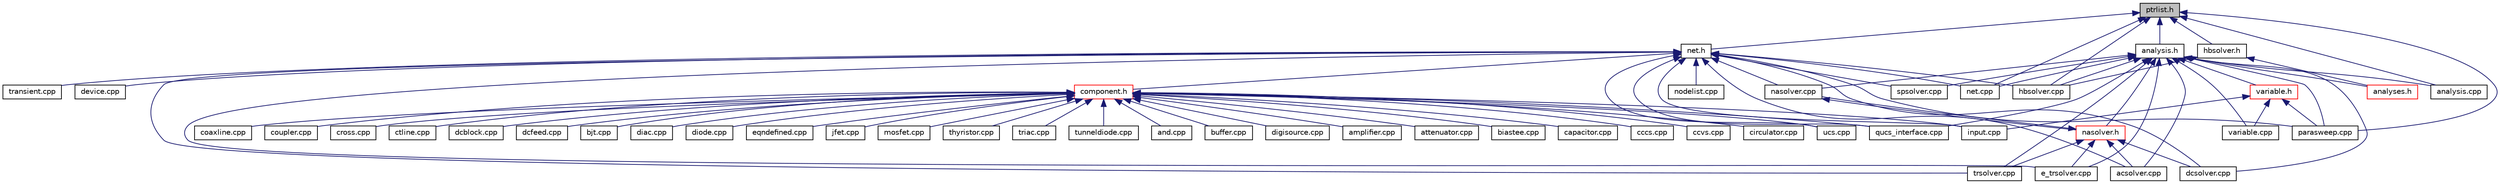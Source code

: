 digraph G
{
  edge [fontname="Helvetica",fontsize="10",labelfontname="Helvetica",labelfontsize="10"];
  node [fontname="Helvetica",fontsize="10",shape=record];
  Node1 [label="ptrlist.h",height=0.2,width=0.4,color="black", fillcolor="grey75", style="filled" fontcolor="black"];
  Node1 -> Node2 [dir="back",color="midnightblue",fontsize="10",style="solid",fontname="Helvetica"];
  Node2 [label="net.h",height=0.2,width=0.4,color="black", fillcolor="white", style="filled",URL="$net_8h.html"];
  Node2 -> Node3 [dir="back",color="midnightblue",fontsize="10",style="solid",fontname="Helvetica"];
  Node3 [label="acsolver.cpp",height=0.2,width=0.4,color="black", fillcolor="white", style="filled",URL="$acsolver_8cpp.html"];
  Node2 -> Node4 [dir="back",color="midnightblue",fontsize="10",style="solid",fontname="Helvetica"];
  Node4 [label="nasolver.cpp",height=0.2,width=0.4,color="black", fillcolor="white", style="filled",URL="$nasolver_8cpp.html"];
  Node4 -> Node5 [dir="back",color="midnightblue",fontsize="10",style="solid",fontname="Helvetica"];
  Node5 [label="nasolver.h",height=0.2,width=0.4,color="red", fillcolor="white", style="filled",URL="$nasolver_8h.html"];
  Node5 -> Node3 [dir="back",color="midnightblue",fontsize="10",style="solid",fontname="Helvetica"];
  Node5 -> Node4 [dir="back",color="midnightblue",fontsize="10",style="solid",fontname="Helvetica"];
  Node5 -> Node6 [dir="back",color="midnightblue",fontsize="10",style="solid",fontname="Helvetica"];
  Node6 [label="dcsolver.cpp",height=0.2,width=0.4,color="black", fillcolor="white", style="filled",URL="$dcsolver_8cpp.html"];
  Node5 -> Node7 [dir="back",color="midnightblue",fontsize="10",style="solid",fontname="Helvetica"];
  Node7 [label="e_trsolver.cpp",height=0.2,width=0.4,color="black", fillcolor="white", style="filled",URL="$e__trsolver_8cpp.html"];
  Node5 -> Node8 [dir="back",color="midnightblue",fontsize="10",style="solid",fontname="Helvetica"];
  Node8 [label="trsolver.cpp",height=0.2,width=0.4,color="black", fillcolor="white", style="filled",URL="$trsolver_8cpp.html"];
  Node2 -> Node9 [dir="back",color="midnightblue",fontsize="10",style="solid",fontname="Helvetica"];
  Node9 [label="component.h",height=0.2,width=0.4,color="red", fillcolor="white", style="filled",URL="$component_8h.html"];
  Node9 -> Node10 [dir="back",color="midnightblue",fontsize="10",style="solid",fontname="Helvetica"];
  Node10 [label="amplifier.cpp",height=0.2,width=0.4,color="black", fillcolor="white", style="filled",URL="$amplifier_8cpp.html",tooltip="amplifier class implementation"];
  Node9 -> Node11 [dir="back",color="midnightblue",fontsize="10",style="solid",fontname="Helvetica"];
  Node11 [label="attenuator.cpp",height=0.2,width=0.4,color="black", fillcolor="white", style="filled",URL="$attenuator_8cpp.html"];
  Node9 -> Node12 [dir="back",color="midnightblue",fontsize="10",style="solid",fontname="Helvetica"];
  Node12 [label="biastee.cpp",height=0.2,width=0.4,color="black", fillcolor="white", style="filled",URL="$biastee_8cpp.html"];
  Node9 -> Node13 [dir="back",color="midnightblue",fontsize="10",style="solid",fontname="Helvetica"];
  Node13 [label="capacitor.cpp",height=0.2,width=0.4,color="black", fillcolor="white", style="filled",URL="$capacitor_8cpp.html",tooltip="capacitor class implementation"];
  Node9 -> Node14 [dir="back",color="midnightblue",fontsize="10",style="solid",fontname="Helvetica"];
  Node14 [label="cccs.cpp",height=0.2,width=0.4,color="black", fillcolor="white", style="filled",URL="$cccs_8cpp.html"];
  Node9 -> Node15 [dir="back",color="midnightblue",fontsize="10",style="solid",fontname="Helvetica"];
  Node15 [label="ccvs.cpp",height=0.2,width=0.4,color="black", fillcolor="white", style="filled",URL="$ccvs_8cpp.html"];
  Node9 -> Node16 [dir="back",color="midnightblue",fontsize="10",style="solid",fontname="Helvetica"];
  Node16 [label="circulator.cpp",height=0.2,width=0.4,color="black", fillcolor="white", style="filled",URL="$circulator_8cpp.html"];
  Node9 -> Node17 [dir="back",color="midnightblue",fontsize="10",style="solid",fontname="Helvetica"];
  Node17 [label="coaxline.cpp",height=0.2,width=0.4,color="black", fillcolor="white", style="filled",URL="$coaxline_8cpp.html"];
  Node9 -> Node18 [dir="back",color="midnightblue",fontsize="10",style="solid",fontname="Helvetica"];
  Node18 [label="coupler.cpp",height=0.2,width=0.4,color="black", fillcolor="white", style="filled",URL="$coupler_8cpp.html"];
  Node9 -> Node19 [dir="back",color="midnightblue",fontsize="10",style="solid",fontname="Helvetica"];
  Node19 [label="cross.cpp",height=0.2,width=0.4,color="black", fillcolor="white", style="filled",URL="$cross_8cpp.html"];
  Node9 -> Node20 [dir="back",color="midnightblue",fontsize="10",style="solid",fontname="Helvetica"];
  Node20 [label="ctline.cpp",height=0.2,width=0.4,color="black", fillcolor="white", style="filled",URL="$ctline_8cpp.html"];
  Node9 -> Node21 [dir="back",color="midnightblue",fontsize="10",style="solid",fontname="Helvetica"];
  Node21 [label="dcblock.cpp",height=0.2,width=0.4,color="black", fillcolor="white", style="filled",URL="$dcblock_8cpp.html"];
  Node9 -> Node22 [dir="back",color="midnightblue",fontsize="10",style="solid",fontname="Helvetica"];
  Node22 [label="dcfeed.cpp",height=0.2,width=0.4,color="black", fillcolor="white", style="filled",URL="$dcfeed_8cpp.html"];
  Node9 -> Node23 [dir="back",color="midnightblue",fontsize="10",style="solid",fontname="Helvetica"];
  Node23 [label="bjt.cpp",height=0.2,width=0.4,color="black", fillcolor="white", style="filled",URL="$bjt_8cpp.html"];
  Node9 -> Node24 [dir="back",color="midnightblue",fontsize="10",style="solid",fontname="Helvetica"];
  Node24 [label="diac.cpp",height=0.2,width=0.4,color="black", fillcolor="white", style="filled",URL="$diac_8cpp.html"];
  Node9 -> Node25 [dir="back",color="midnightblue",fontsize="10",style="solid",fontname="Helvetica"];
  Node25 [label="diode.cpp",height=0.2,width=0.4,color="black", fillcolor="white", style="filled",URL="$diode_8cpp.html"];
  Node9 -> Node26 [dir="back",color="midnightblue",fontsize="10",style="solid",fontname="Helvetica"];
  Node26 [label="eqndefined.cpp",height=0.2,width=0.4,color="black", fillcolor="white", style="filled",URL="$eqndefined_8cpp.html"];
  Node9 -> Node27 [dir="back",color="midnightblue",fontsize="10",style="solid",fontname="Helvetica"];
  Node27 [label="jfet.cpp",height=0.2,width=0.4,color="black", fillcolor="white", style="filled",URL="$jfet_8cpp.html"];
  Node9 -> Node28 [dir="back",color="midnightblue",fontsize="10",style="solid",fontname="Helvetica"];
  Node28 [label="mosfet.cpp",height=0.2,width=0.4,color="black", fillcolor="white", style="filled",URL="$mosfet_8cpp.html"];
  Node9 -> Node29 [dir="back",color="midnightblue",fontsize="10",style="solid",fontname="Helvetica"];
  Node29 [label="thyristor.cpp",height=0.2,width=0.4,color="black", fillcolor="white", style="filled",URL="$thyristor_8cpp.html"];
  Node9 -> Node30 [dir="back",color="midnightblue",fontsize="10",style="solid",fontname="Helvetica"];
  Node30 [label="triac.cpp",height=0.2,width=0.4,color="black", fillcolor="white", style="filled",URL="$triac_8cpp.html"];
  Node9 -> Node31 [dir="back",color="midnightblue",fontsize="10",style="solid",fontname="Helvetica"];
  Node31 [label="tunneldiode.cpp",height=0.2,width=0.4,color="black", fillcolor="white", style="filled",URL="$tunneldiode_8cpp.html"];
  Node9 -> Node32 [dir="back",color="midnightblue",fontsize="10",style="solid",fontname="Helvetica"];
  Node32 [label="and.cpp",height=0.2,width=0.4,color="black", fillcolor="white", style="filled",URL="$and_8cpp.html"];
  Node9 -> Node33 [dir="back",color="midnightblue",fontsize="10",style="solid",fontname="Helvetica"];
  Node33 [label="buffer.cpp",height=0.2,width=0.4,color="black", fillcolor="white", style="filled",URL="$buffer_8cpp.html"];
  Node9 -> Node34 [dir="back",color="midnightblue",fontsize="10",style="solid",fontname="Helvetica"];
  Node34 [label="digisource.cpp",height=0.2,width=0.4,color="black", fillcolor="white", style="filled",URL="$digisource_8cpp.html"];
  Node9 -> Node35 [dir="back",color="midnightblue",fontsize="10",style="solid",fontname="Helvetica"];
  Node35 [label="input.cpp",height=0.2,width=0.4,color="black", fillcolor="white", style="filled",URL="$input_8cpp.html"];
  Node9 -> Node36 [dir="back",color="midnightblue",fontsize="10",style="solid",fontname="Helvetica"];
  Node36 [label="qucs_interface.cpp",height=0.2,width=0.4,color="black", fillcolor="white", style="filled",URL="$qucs__interface_8cpp.html"];
  Node9 -> Node37 [dir="back",color="midnightblue",fontsize="10",style="solid",fontname="Helvetica"];
  Node37 [label="ucs.cpp",height=0.2,width=0.4,color="black", fillcolor="white", style="filled",URL="$ucs_8cpp.html"];
  Node2 -> Node38 [dir="back",color="midnightblue",fontsize="10",style="solid",fontname="Helvetica"];
  Node38 [label="device.cpp",height=0.2,width=0.4,color="black", fillcolor="white", style="filled",URL="$device_8cpp.html"];
  Node2 -> Node6 [dir="back",color="midnightblue",fontsize="10",style="solid",fontname="Helvetica"];
  Node2 -> Node39 [dir="back",color="midnightblue",fontsize="10",style="solid",fontname="Helvetica"];
  Node39 [label="hbsolver.cpp",height=0.2,width=0.4,color="black", fillcolor="white", style="filled",URL="$hbsolver_8cpp.html"];
  Node2 -> Node35 [dir="back",color="midnightblue",fontsize="10",style="solid",fontname="Helvetica"];
  Node2 -> Node7 [dir="back",color="midnightblue",fontsize="10",style="solid",fontname="Helvetica"];
  Node2 -> Node36 [dir="back",color="midnightblue",fontsize="10",style="solid",fontname="Helvetica"];
  Node2 -> Node40 [dir="back",color="midnightblue",fontsize="10",style="solid",fontname="Helvetica"];
  Node40 [label="net.cpp",height=0.2,width=0.4,color="black", fillcolor="white", style="filled",URL="$net_8cpp.html"];
  Node2 -> Node41 [dir="back",color="midnightblue",fontsize="10",style="solid",fontname="Helvetica"];
  Node41 [label="nodelist.cpp",height=0.2,width=0.4,color="black", fillcolor="white", style="filled",URL="$nodelist_8cpp.html"];
  Node2 -> Node42 [dir="back",color="midnightblue",fontsize="10",style="solid",fontname="Helvetica"];
  Node42 [label="parasweep.cpp",height=0.2,width=0.4,color="black", fillcolor="white", style="filled",URL="$parasweep_8cpp.html"];
  Node2 -> Node43 [dir="back",color="midnightblue",fontsize="10",style="solid",fontname="Helvetica"];
  Node43 [label="spsolver.cpp",height=0.2,width=0.4,color="black", fillcolor="white", style="filled",URL="$spsolver_8cpp.html"];
  Node2 -> Node44 [dir="back",color="midnightblue",fontsize="10",style="solid",fontname="Helvetica"];
  Node44 [label="transient.cpp",height=0.2,width=0.4,color="black", fillcolor="white", style="filled",URL="$transient_8cpp.html"];
  Node2 -> Node8 [dir="back",color="midnightblue",fontsize="10",style="solid",fontname="Helvetica"];
  Node2 -> Node37 [dir="back",color="midnightblue",fontsize="10",style="solid",fontname="Helvetica"];
  Node1 -> Node45 [dir="back",color="midnightblue",fontsize="10",style="solid",fontname="Helvetica"];
  Node45 [label="analysis.h",height=0.2,width=0.4,color="black", fillcolor="white", style="filled",URL="$analysis_8h.html",tooltip="The analysis class header file."];
  Node45 -> Node3 [dir="back",color="midnightblue",fontsize="10",style="solid",fontname="Helvetica"];
  Node45 -> Node5 [dir="back",color="midnightblue",fontsize="10",style="solid",fontname="Helvetica"];
  Node45 -> Node4 [dir="back",color="midnightblue",fontsize="10",style="solid",fontname="Helvetica"];
  Node45 -> Node46 [dir="back",color="midnightblue",fontsize="10",style="solid",fontname="Helvetica"];
  Node46 [label="analyses.h",height=0.2,width=0.4,color="red", fillcolor="white", style="filled",URL="$analyses_8h.html",tooltip="global analysis header file"];
  Node45 -> Node47 [dir="back",color="midnightblue",fontsize="10",style="solid",fontname="Helvetica"];
  Node47 [label="analysis.cpp",height=0.2,width=0.4,color="black", fillcolor="white", style="filled",URL="$analysis_8cpp.html",tooltip="Implementation of the analysis class."];
  Node45 -> Node48 [dir="back",color="midnightblue",fontsize="10",style="solid",fontname="Helvetica"];
  Node48 [label="variable.h",height=0.2,width=0.4,color="red", fillcolor="white", style="filled",URL="$variable_8h.html"];
  Node48 -> Node35 [dir="back",color="midnightblue",fontsize="10",style="solid",fontname="Helvetica"];
  Node48 -> Node42 [dir="back",color="midnightblue",fontsize="10",style="solid",fontname="Helvetica"];
  Node48 -> Node49 [dir="back",color="midnightblue",fontsize="10",style="solid",fontname="Helvetica"];
  Node49 [label="variable.cpp",height=0.2,width=0.4,color="black", fillcolor="white", style="filled",URL="$variable_8cpp.html"];
  Node45 -> Node6 [dir="back",color="midnightblue",fontsize="10",style="solid",fontname="Helvetica"];
  Node45 -> Node39 [dir="back",color="midnightblue",fontsize="10",style="solid",fontname="Helvetica"];
  Node45 -> Node7 [dir="back",color="midnightblue",fontsize="10",style="solid",fontname="Helvetica"];
  Node45 -> Node36 [dir="back",color="midnightblue",fontsize="10",style="solid",fontname="Helvetica"];
  Node45 -> Node40 [dir="back",color="midnightblue",fontsize="10",style="solid",fontname="Helvetica"];
  Node45 -> Node42 [dir="back",color="midnightblue",fontsize="10",style="solid",fontname="Helvetica"];
  Node45 -> Node43 [dir="back",color="midnightblue",fontsize="10",style="solid",fontname="Helvetica"];
  Node45 -> Node8 [dir="back",color="midnightblue",fontsize="10",style="solid",fontname="Helvetica"];
  Node45 -> Node49 [dir="back",color="midnightblue",fontsize="10",style="solid",fontname="Helvetica"];
  Node1 -> Node50 [dir="back",color="midnightblue",fontsize="10",style="solid",fontname="Helvetica"];
  Node50 [label="hbsolver.h",height=0.2,width=0.4,color="black", fillcolor="white", style="filled",URL="$hbsolver_8h.html"];
  Node50 -> Node46 [dir="back",color="midnightblue",fontsize="10",style="solid",fontname="Helvetica"];
  Node50 -> Node39 [dir="back",color="midnightblue",fontsize="10",style="solid",fontname="Helvetica"];
  Node1 -> Node47 [dir="back",color="midnightblue",fontsize="10",style="solid",fontname="Helvetica"];
  Node1 -> Node39 [dir="back",color="midnightblue",fontsize="10",style="solid",fontname="Helvetica"];
  Node1 -> Node40 [dir="back",color="midnightblue",fontsize="10",style="solid",fontname="Helvetica"];
  Node1 -> Node42 [dir="back",color="midnightblue",fontsize="10",style="solid",fontname="Helvetica"];
}
